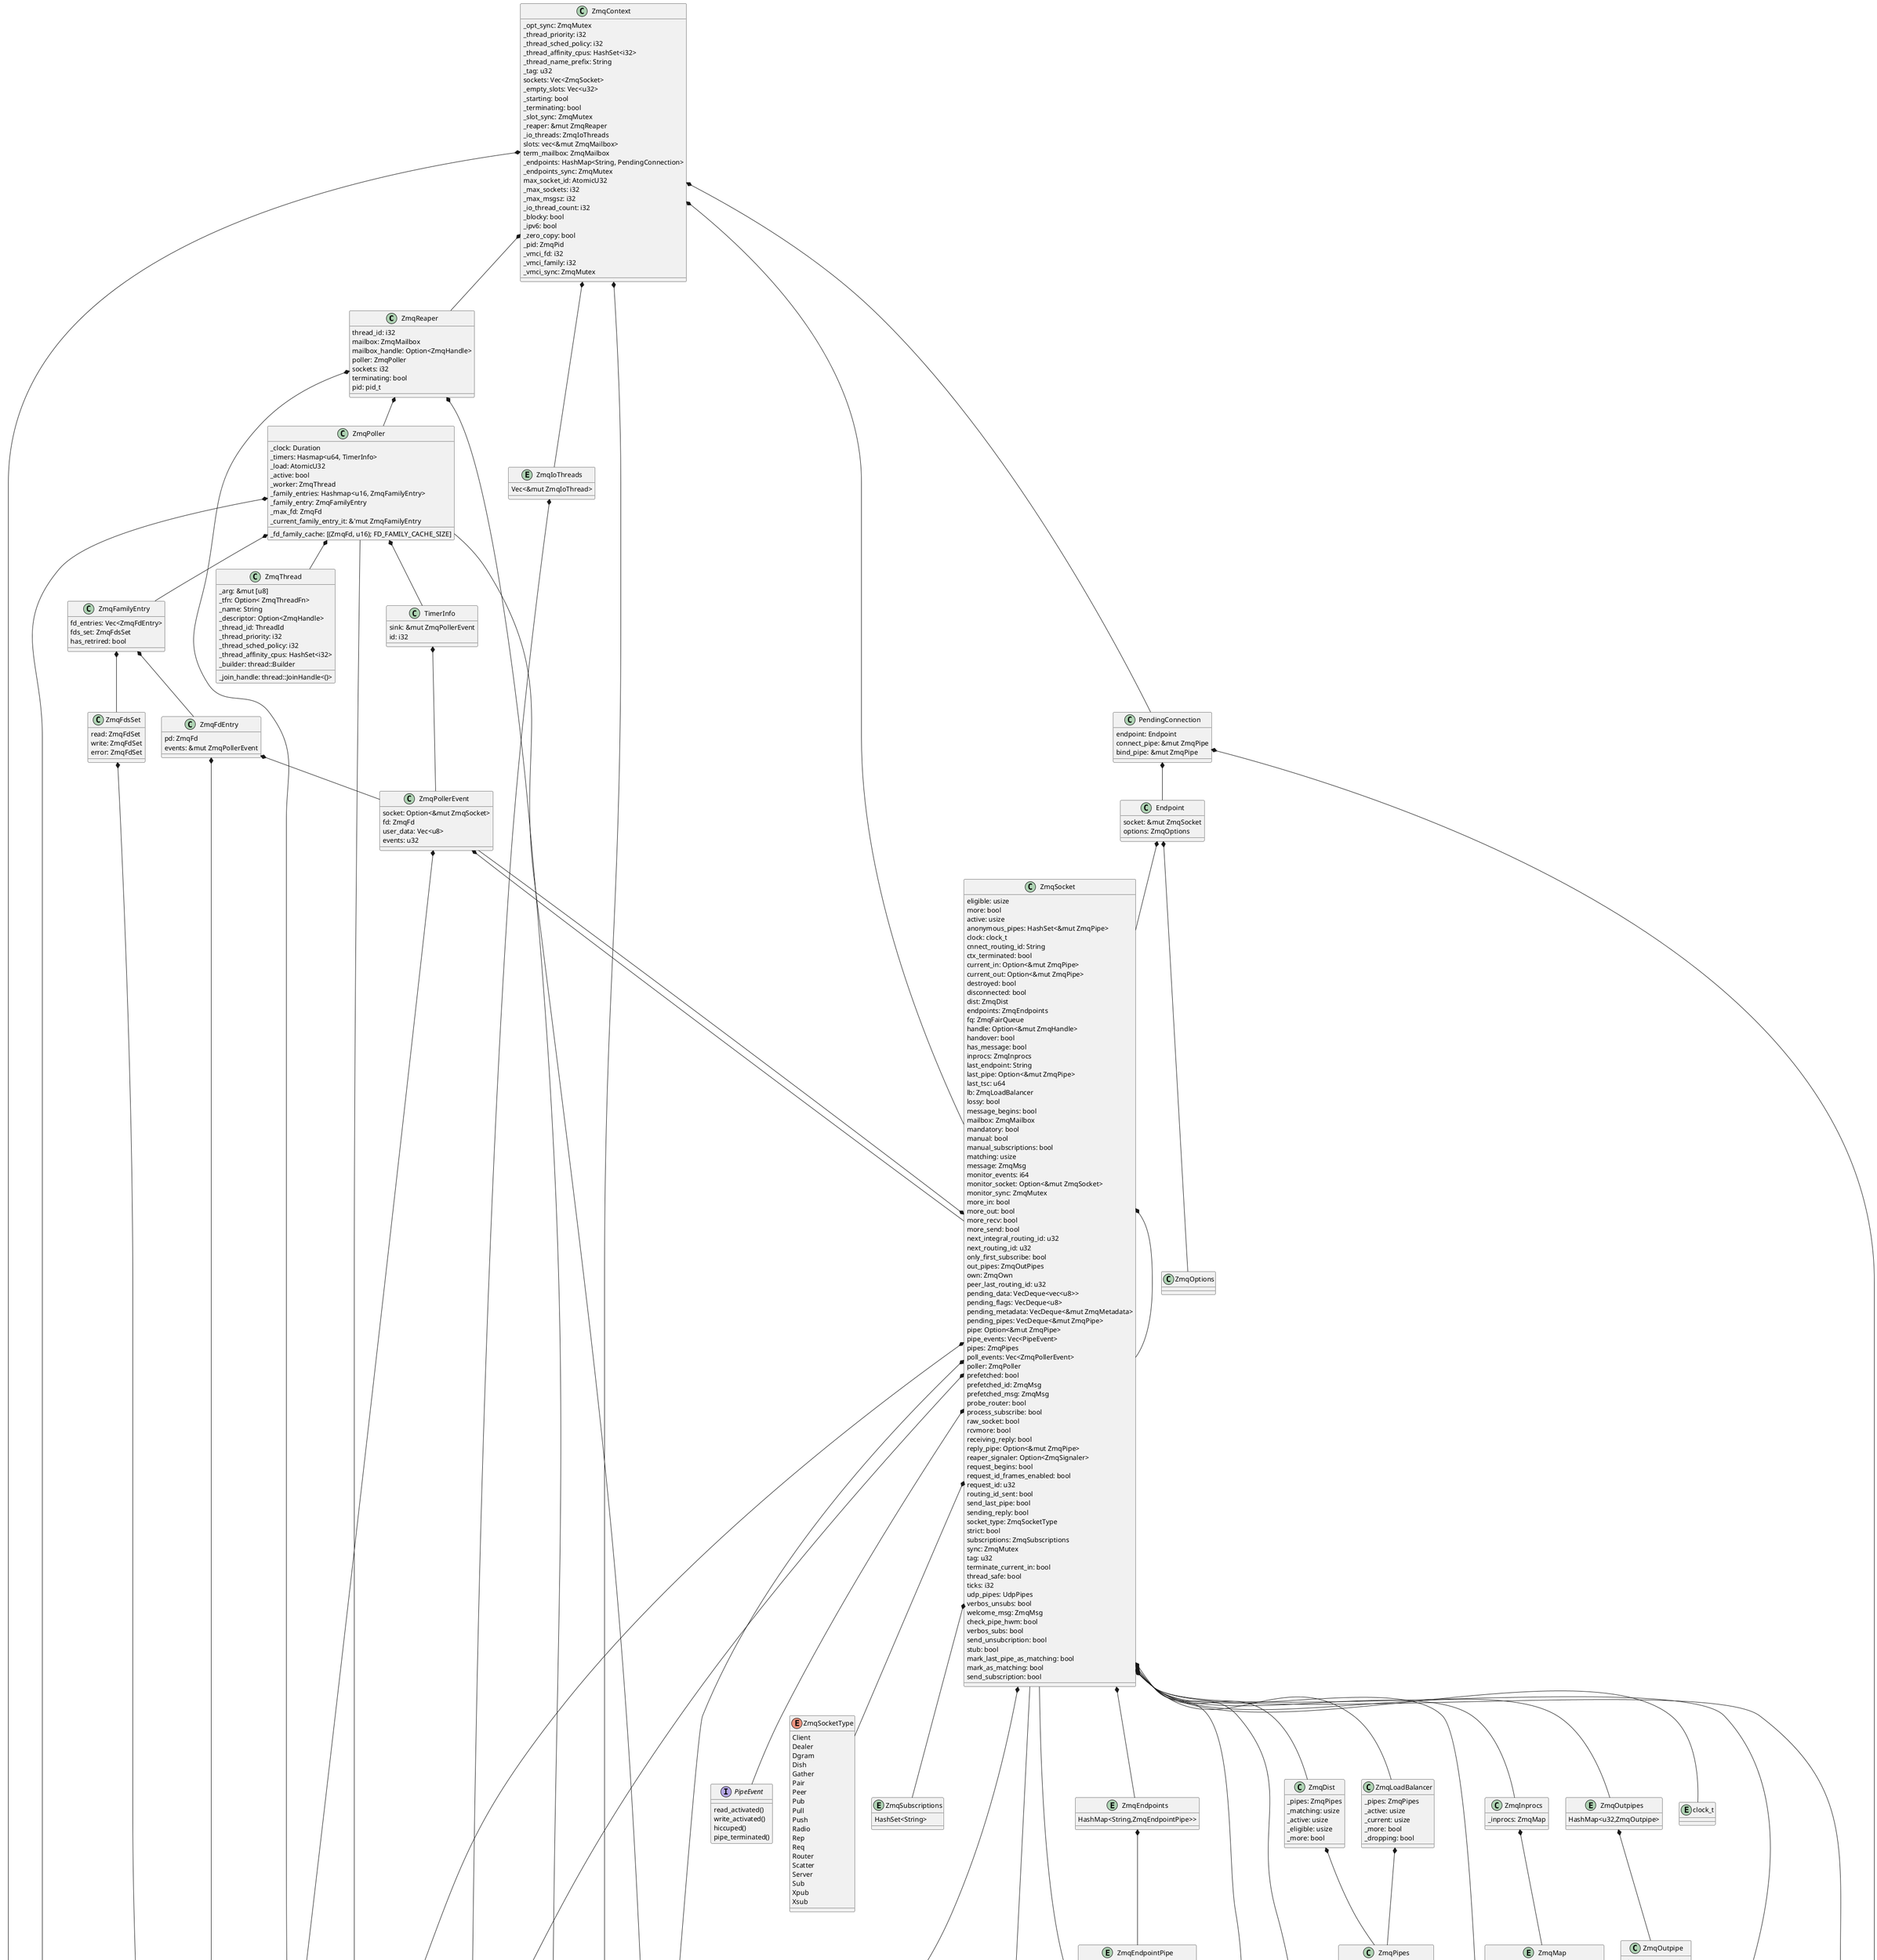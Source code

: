 @startuml
'https://plantuml.com/class-diagram
class ZmqReaper {
    thread_id: i32
    mailbox: ZmqMailbox
    mailbox_handle: Option<ZmqHandle>
    poller: ZmqPoller
    sockets: i32
    terminating: bool
    pid: pid_t
}

entity ZmqHandle

class ZmqMailbox {
    cpipe: ZmqYPipe<ZmqCommand>
    signaler: ZmqSignaler
    sync: ZmqMutex
    active: bool
    _cond_var: ZmqConditionVariable
    _signalers: Vec<&mut ZmqSignaler>
}

class ZmqPoller {
    _clock: Duration
    _timers: Hasmap<u64, TimerInfo>
    _load: AtomicU32
    _active: bool
    _worker: ZmqThread
    _family_entries: Hashmap<u16, ZmqFamilyEntry>
    _fd_family_cache: [(ZmqFd, u16); FD_FAMILY_CACHE_SIZE]
    _family_entry: ZmqFamilyEntry
    _max_fd: ZmqFd
    _current_family_entry_it: &'mut ZmqFamilyEntry
}

class ZmqYPipe<T> {
    base: ZmqYPipeBase<T>
    queue: YQueue<T>
    w: &mut T
    r: &mut T
    f: &mut T
    c: &mut T
}

class ZmqSignaler {
    _w: ZmqFd
    _r: ZmqFd
    pid: ZmqPid
}

class ZmqMutex {
    _mutex: std::sync::Mutex<bool>
}

class TimerInfo {
    sink: &mut ZmqPollerEvent
    id: i32
}

class ZmqThread {
    _arg: &mut [u8]
    _tfn: Option< ZmqThreadFn>
    _name: String
    _descriptor: Option<ZmqHandle>
    _thread_id: ThreadId
    _thread_priority: i32
    _thread_sched_policy: i32
    _thread_affinity_cpus: HashSet<i32>
    _join_handle: thread::JoinHandle<()>
    _builder: thread::Builder
}

class ZmqFamilyEntry {
    fd_entries: Vec<ZmqFdEntry>
    fds_set: ZmqFdsSet
    has_retrired: bool
}

class ZmqFdEntry {
    pd: ZmqFd
    events: &mut ZmqPollerEvent
}

class ZmqFdsSet {
    read: ZmqFdSet
    write: ZmqFdSet
    error: ZmqFdSet
}

class ZmqFdSet {
    fd_count: u32
    fd_array: [ZmqFd; 64]
}

class ZmqPollerEvent {
    socket: Option<&mut ZmqSocket>
    fd: ZmqFd
    user_data: Vec<u8>
    events: u32
}

class ZmqSocket {
    eligible: usize
    more: bool
    active: usize
    anonymous_pipes: HashSet<&mut ZmqPipe>
    clock: clock_t
    cnnect_routing_id: String
    ctx_terminated: bool
    current_in: Option<&mut ZmqPipe>
    current_out: Option<&mut ZmqPipe>
    destroyed: bool
    disconnected: bool
    dist: ZmqDist
    endpoints: ZmqEndpoints
    fq: ZmqFairQueue
    handle: Option<&mut ZmqHandle>
    handover: bool
    has_message: bool
    inprocs: ZmqInprocs
    last_endpoint: String
    last_pipe: Option<&mut ZmqPipe>
    last_tsc: u64
    lb: ZmqLoadBalancer
    lossy: bool
    message_begins: bool
    mailbox: ZmqMailbox
    mandatory: bool
    manual: bool
    manual_subscriptions: bool
    matching: usize
    message: ZmqMsg
    monitor_events: i64
    monitor_socket: Option<&mut ZmqSocket>
    monitor_sync: ZmqMutex
    more_in: bool
    more_out: bool
    more_recv: bool
    more_send: bool
    next_integral_routing_id: u32
    next_routing_id: u32
    only_first_subscribe: bool
    out_pipes: ZmqOutPipes
    own: ZmqOwn
    peer_last_routing_id: u32
    pending_data: VecDeque<vec<u8>>
    pending_flags: VecDeque<u8>
    pending_metadata: VecDeque<&mut ZmqMetadata>
    pending_pipes: VecDeque<&mut ZmqPipe>
    pipe: Option<&mut ZmqPipe>
    pipe_events: Vec<PipeEvent>
    pipes: ZmqPipes
    poll_events: Vec<ZmqPollerEvent>
    poller: ZmqPoller
    prefetched: bool
    prefetched_id: ZmqMsg
    prefetched_msg: ZmqMsg
    probe_router: bool
    process_subscribe: bool
    raw_socket: bool
    rcvmore: bool
    receiving_reply: bool
    reply_pipe: Option<&mut ZmqPipe>
    reaper_signaler: Option<ZmqSignaler>
    request_begins: bool
    request_id_frames_enabled: bool
    request_id: u32
    routing_id_sent: bool
    send_last_pipe: bool
    sending_reply: bool
    socket_type: ZmqSocketType
    strict: bool
    subscriptions: ZmqSubscriptions
    sync: ZmqMutex
    tag: u32
    terminate_current_in: bool
    thread_safe: bool
    ticks: i32
    udp_pipes: UdpPipes
    verbos_unsubs: bool
    welcome_msg: ZmqMsg
    check_pipe_hwm: bool
    verbos_subs: bool
    send_unsubcription: bool
    stub: bool
    mark_last_pipe_as_matching: bool
    mark_as_matching: bool
    send_subscription: bool
}

class ZmqPipe {
    in_pipe: Option<&mut YPipeConflate<ZmqMsg>>
    out_pipe: Option<&mut YPipeConflate<ZmqMsg>>
    in_active: bool
    out_pipe: bool
    hwm: i32
    lwm: i32
    in_hwm_boost: i32
    out_hwm_boost: i32
    msgs_read: u64
    msgs_written: u64
    peer_msgs_read: u64
    peer: Option<&mut ZmqPipe>
    sink: Option<&mut IPipeEvents>
    _state: ZmqPipeState
    delay: bool
    router_socket_routing_id: Vec<u8>
    server_socket_routing_id: i32
    conflate: bool
    enpoint_pair: ZmqEndpointUriPair
    disconnect_msg: ZmqMsg
}

class ZmqDist {
    _pipes: ZmqPipes
    _matching: usize
    _active: usize
    _eligible: usize
    _more: bool
}

class ZmqPipes {
    _pipes: Vec<&mut ZmqPipe>
}

class ZmqFairQueue {
    pipes: Vec<&mut ZmqPipe>
    active: usize
    current: usize
    more: bool
}

class ZmqInprocs {
    _inprocs: ZmqMap
}

class ZmqLoadBalancer {
_pipes: ZmqPipes
_active: usize
_current: usize
_more: bool
_dropping: bool
}

class ZmqMsg {
    refcnt: AtomicU32
    metadata: ZmqMetadata
    content: Option<ZmqContent>
    type_: u8
    flags: u8
    routing_id: u32
    group_type: u8
    sgroup_type: u8
    group_: [u8;15]
    lgroup_type: u8
    data: [u8; MAX_VSM_SIZE]
    size: u8
}

class ZmqMetadata {
    ref_cnt: AtomicU32
    dict: HashMap<String,String>
}

class ZmqContent {
    data: Vec<u8>
    size: size_t
    hint: Vec<u8>
    refcnt: AtomicU32
    ffn: Option<MsgFreeFn>
}

class ZmqMutex {
    _mutex: std::sync::Mutex<bool>
}

class ZmqOutpipe {
    pipe: &mut ZmqPipe
    active: bool
}

enum ZmqSessionState {
    Group
    Body
    Bottom
    RequestId
}

enum ZmqSessionType {
    Dish
    Radio
    Req
}

class ZmqSession {
    own: ZmqOwn
    io_object: IoObject
    _active: bool
    _pipe: Option<&mut ZmqPipe>
    _zap_pipe: Option<&mut ZmqPipe>
    _terminating_pipes: HashSet<&mut ZmqPipe>
    _incomplete_in: bool
    _pending: bool
    _socket: &mut ZmqSocket
    _io_thread: &mut ZmqIoThread
    _has_linger_timer: bool
    _addr: ZmqAddress
    _engine: Option<&mut ZmqEngine>
    _state: ZmqSessionState
    _group_msg: ZmqMsg
    _pending_msg: ZmqMsg
    session_type: ZmqSessionType
}

class YPipeConflate<T> {
    base: ZmqYPipeBase
    dbuffer: Vec<T>
    reader_awake: bool
}

class ZmqYPipeBase {
    write: fn()
    unwrite: fn()
    flush: fn()
    check_read: fn()
    read: fn()
    probe: fn()
}

enum ZmqEndpointType {
    EndpointTypeNone
    EndpointTypeBind
    EndpointTypeConnect
}

class ZmqEndpointUriPair {
    local: String
    remote: String
    local_type: ZmqEndpointType
}

entity ZmqConditionVariable

entity ZmqFd

entity clock_t

entity ZmqEndpointPipe {
    (&mut ZmqSession, &mut ZmqPipe)
}

entity ZmqEndpoints {
    HashMap<String,ZmqEndpointPipe>>
}

entity ZmqMap {
    HashMap<String< &mut ZmqPipe>>
}

entity ZmqOutpipes {
    HashMap<u32,ZmqOutpipe>
}

interface PipeEvent {
    read_activated()
    write_activated()
    hiccuped()
    pipe_terminated()
}

enum ZmqSocketType {
Client
Dealer
Dgram
Dish
Gather
Pair
Peer
Pub
Pull
Push
Radio
Rep
Req
Router
Scatter
Server
Sub
Xpub
Xsub
}

entity ZmqSubscriptions {
    HashSet<String>
}

entity UdpPipes {
    Vec<&mut ZmqPipe>
}

interface IPipeEvents {
    read_activated()
    write_activated()
    hiccuped()
    pipe_terminated()
}

enum ZmqPipeState {
    Active
    DelimiterReceived
    WaitingForDelimiter
    TermAckSent
    TermReqSent1
    TermReqSent2
}

class ZmqOwn {
    terminating: bool
    sent_seqnum: AtomicU32
    processed_seqnum: u64
    owner: Option<&mut ZmqOwn>
    owned: Option<&mut ZmqOwn>
    term_acks: i32
}

class ZmqIoThread {
    thread_id: i32
    _mailbox: ZmqMailbox
    _mailbox_handle: Option<&mut ZmqHandle>
    _poller: ZmqPoller
}

class IoObject {
    _poller: Option<&mut ZmqPoller>
}

class ZmqAddress {
    protocol: String
    address: String
    source_address: ZmqIpAddress
    has_src_addr: bool
    _bind_address: ZmqIpAddress
    _bind_interface: i32
    _target_address: ZmqIpAddress
    _is_multicast: bool
    _address: String
    tcp_addr: ZmqTcpAddress
    udp_addr: ZmqUdpAddress
}

class ZmqIpAddress {
    addr_bytes: [u8;16]
    address_family: i32
    port: u16
    flow_info: u32
    scope_id: u32
}

class ZmqTcpAddress {
    address: ZmqIpAddress
    source_address: ZmqIpAddress
    has_src_addr: bool
}

class ZmqUdpAddress {
    _bind_address: ZmqIpAddress
    _bind_interface: i32
    _target_address: ZmqIpAddress
    _is_multicast: bool
    _address: String
}

class ZmqEngine {
    address: Option<ZmqAddress>
    decoder: Option<ZmqDecoder>
    encoder: Option<ZmqEncoder>
    endpoint_uri_pair: Option<ZmqEndpointUriPair>
    engine_type: ZmqEngineType
    greeting_size: usize
    greeting_recv: [u8; V3_GREETING_SIZE]
    greeting_send: [u8; V3_GREETING_SIZE]
    greeting_bytes_read: usize
    handle: ZmqHandle
    handshaking: bool
    has_handshake_stage: bool
    has_handshake_timer: bool
    has_heartbeat_timer: bool
    has_timeout_timer: bool
    has_ttl_timer: bool
    heartbeat_timeout: i32
    in_buffer: Vec<u8>
    in_pos: &mut [u8]
    in_size: usize
    input_stopped: bool
    io_error: bool
    io_object: IoObject
    mechanism: Option<ZmqMechanism>
    metadata: Option<ZmqMetadata>
    out_address: ZmqSockAddr
    out_address_len: usize
    out_buffer: Vec<u8>
    output_stopped: bool
    out_pos: &mut [u8]
    out_size: usize
    peer_address: String
    plugged: bool
    pong_msg: ZmqMsg
    raw_address: ZmqSockAddrIn
    recv_enabled: bool
    routing_id_msg: ZmqMsg
    fd: ZmqFd
    send_enabled: bool
    session: Option<&mut ZmqSession>
    subscription_required: bool
    socket: Option<&mut ZmqSocket>
    tx_msg: Option<ZmqMsg>
    process_msg: fn()
    next_msg: fn()
}

enum DecoderType {
    V1Decoder
    V2Decoder
    RawDecoder
}

class ZmqDecoder {
    next: Option<StepFn>
    read_buf: Option<&mut [u8]>
    read_pos: usize
    to_read: usize
    buf: Vec<u8>
    in_progress: ZmqMsg
    decoder_type: DecoderType
    tmpbuf: [u8;8]
    max_msg_size: i64
    zero_copy: bool
    msg_flags: u8
}

enum EncoderType {
    V1Encoder
    V2Encoder
    V31 Encoder
    RawEncoder
}

class ZmqEncoder {
    _write_pos: &mut [u8]
    _to_write: usize
    _next: Option<StepFn>
    _new_msg_flag: bool
    _buf_size: usize
    buf: Vec<u8>
    in_progress: ZmqMsg
    tmp_buff: [u8;11]
    encoder_type: EncoderType
}

entity ZmqDict {
    HashMap<String,String>
}

class ZmqMechanism {
    _zmtp_properties: ZmqDict
    _zap_properties: ZmqDict
    _routing_id: Vec<u8>
    _user_id: Vec<u8>
    session: &mut ZmqSession
    zap_client: ZapClient
    _ready_command_sent: bool
    _error_command_sent: bool
    _ready_command_received: bool
    _error_command_received: bool
    _zap_request_sent: bool
    _zap_reply_received: bool
}

class ZapClient {
    mechanism: Option<&mut ZmqMechanism>
    status_code: String
    peer_address: String
}

class ZmqSockAddr {
    sa_family: u16
    sa_data: [u8;14]
}

class ZmqSockAddrIn {
    sin_family: u16
    sin_port: u16
    sin_addr: u32
    sin_zero: [u8;8]
}

entity ZmqIoThreads {
    Vec<&mut ZmqIoThread>
}

class ZmqOptions {

}

class Endpoint {
    socket: &mut ZmqSocket
    options: ZmqOptions
}

class PendingConnection {
    endpoint: Endpoint
    connect_pipe: &mut ZmqPipe
    bind_pipe: &mut ZmqPipe
}

class ZmqContext {
    _opt_sync: ZmqMutex
    _thread_priority: i32
    _thread_sched_policy: i32
    _thread_affinity_cpus: HashSet<i32>
    _thread_name_prefix: String
    _tag: u32
    sockets: Vec<ZmqSocket>
    _empty_slots: Vec<u32>
    _starting: bool
    _terminating: bool
    _slot_sync: ZmqMutex
    _reaper: &mut ZmqReaper
    _io_threads: ZmqIoThreads
    slots: vec<&mut ZmqMailbox>
    term_mailbox: ZmqMailbox
    _endpoints: HashMap<String, PendingConnection>
    _endpoints_sync: ZmqMutex
    max_socket_id: AtomicU32
    _max_sockets: i32
    _max_msgsz: i32
    _io_thread_count: i32
    _blocky: bool
    _ipv6: bool
    _zero_copy: bool
    _pid: ZmqPid
    _vmci_fd: i32
    _vmci_family: i32
    _vmci_sync: ZmqMutex
}

ZmqIoThreads *-- ZmqIoThread

ZmqContext *-- ZmqMutex
ZmqContext *-- ZmqSocket
ZmqContext *-- ZmqReaper
ZmqContext *-- ZmqIoThreads
ZmqContext *-- ZmqMailbox
ZmqContext *-- PendingConnection

Endpoint *-- ZmqSocket
Endpoint *-- ZmqOptions

PendingConnection *-- Endpoint
PendingConnection *-- ZmqPipe

ZapClient *-- ZmqMechanism

ZmqMechanism *-- ZmqDict
ZmqMechanism *-- ZmqSession
ZmqMechanism *-- ZapClient

ZmqEncoder *-- ZmqMsg
ZmqEncoder *-- EncoderType

ZmqDecoder *-- ZmqMsg
ZmqDecoder *-- DecoderType

ZmqIoThread *-- ZmqMailbox
ZmqIoThread *-- ZmqPoller
ZmqIoThread *-- ZmqHandle

ZmqAddress *-- ZmqIpAddress
ZmqAddress *-- ZmqTcpAddress
ZmqAddress *-- ZmqUdpAddress

ZmqTcpAddress *-- ZmqIpAddress

ZmqUdpAddress *-- ZmqIpAddress

IoObject *-- ZmqPoller

ZmqOwn *-- ZmqOwn

ZmqSession *-- ZmqPipe
ZmqSession *-- ZmqSocket
ZmqSession *-- ZmqOwn
ZmqSession *-- IoObject
ZmqSession *-- ZmqIoThread
ZmqSession *-- ZmqMsg
ZmqSession *-- ZmqAddress
ZmqSession *-- ZmqEngine
ZmqSession *-- ZmqSessionType
ZmqSession *-- ZmqSessionState

ZmqEndpoints *-- ZmqEndpointPipe

ZmqEndpointPipe *-- ZmqPipe

ZmqReaper *-- ZmqHandle
ZmqReaper *-- ZmqMailbox
ZmqReaper *-- ZmqPoller

ZmqMailbox *-- ZmqYPipe
ZmqMailbox *-- ZmqSignaler
ZmqMailbox *-- ZmqMutex
ZmqMailbox *-- ZmqConditionVariable

ZmqPoller *-- TimerInfo
ZmqPoller *-- ZmqThread
ZmqPoller *-- ZmqFamilyEntry
ZmqPoller *-- ZmqFd

ZmqFamilyEntry *-- ZmqFdEntry
ZmqFamilyEntry *-- ZmqFdsSet

ZmqFdsSet *-- ZmqFdSet

ZmqFdSet *-- ZmqFd

ZmqFdEntry *-- ZmqFd
ZmqFdEntry *-- ZmqPollerEvent

ZmqPollerEvent *-- ZmqFd
ZmqPollerEvent *-- ZmqSocket

TimerInfo *-- ZmqPollerEvent

ZmqSocket *-- ZmqPipe
ZmqSocket *-- clock_t
ZmqSocket *-- ZmqDist
ZmqSocket *-- ZmqEndpoints
ZmqSocket *-- ZmqFairQueue
ZmqSocket *-- ZmqHandle
ZmqSocket *-- ZmqInprocs
ZmqSocket *-- ZmqLoadBalancer
ZmqSocket *-- ZmqMailbox
ZmqSocket *-- ZmqMsg
ZmqSocket *-- ZmqSocket
ZmqSocket *-- ZmqMutex
ZmqSocket *-- ZmqOutpipes
ZmqSocket *-- ZmqMetadata
ZmqSocket *-- PipeEvent
ZmqSocket *-- ZmqPollerEvent
ZmqSocket *-- ZmqSignaler
ZmqSocket *-- ZmqSocketType
ZmqSocket *-- ZmqSubscriptions
ZmqSocket *-- UdpPipes

ZmqPipe *-- YPipeConflate
ZmqPipe *-- ZmqPipe
ZmqPipe *-- IPipeEvents
ZmqPipe *-- ZmqPipeState
ZmqPipe *-- ZmqEndpointUriPair
ZmqPipe *-- ZmqMsg

ZmqInprocs *-- ZmqMap

ZmqDist *-- ZmqPipes

ZmqPipes *-- ZmqPipe

ZmqFairQueue *-- ZmqPipe

ZmqMap *-- ZmqPipe

ZmqLoadBalancer *-- ZmqPipes

ZmqMsg *-- ZmqMetadata
ZmqMsg *-- ZmqContent

ZmqOutpipes *-- ZmqOutpipe

ZmqOutpipe *-- ZmqPipe

UdpPipes *-- ZmqPipe

ZmqEndpointPipe *-- ZmqSession

YPipeConflate *-- ZmqYPipeBase

ZmqYPipe *-- ZmqYPipeBase

ZmqEndpointUriPair *-- ZmqEndpointType

ZmqEngine *-- ZmqAddress
ZmqEngine *-- ZmqEndpointUriPair
ZmqEngine *-- ZmqHandle
ZmqEngine *-- IoObject
ZmqEngine *-- ZmqMsg
ZmqEngine *-- ZmqFd
ZmqEngine *-- ZmqSession
ZmqEngine *-- ZmqSocket
ZmqEngine *-- ZmqDecoder
ZmqEngine *-- ZmqEncoder
ZmqEngine *-- ZmqMetadata
ZmqEngine *-- ZmqMechanism
ZmqEngine *-- ZmqSockAddr
ZmqEngine *-- ZmqSockAddrIn


@enduml
